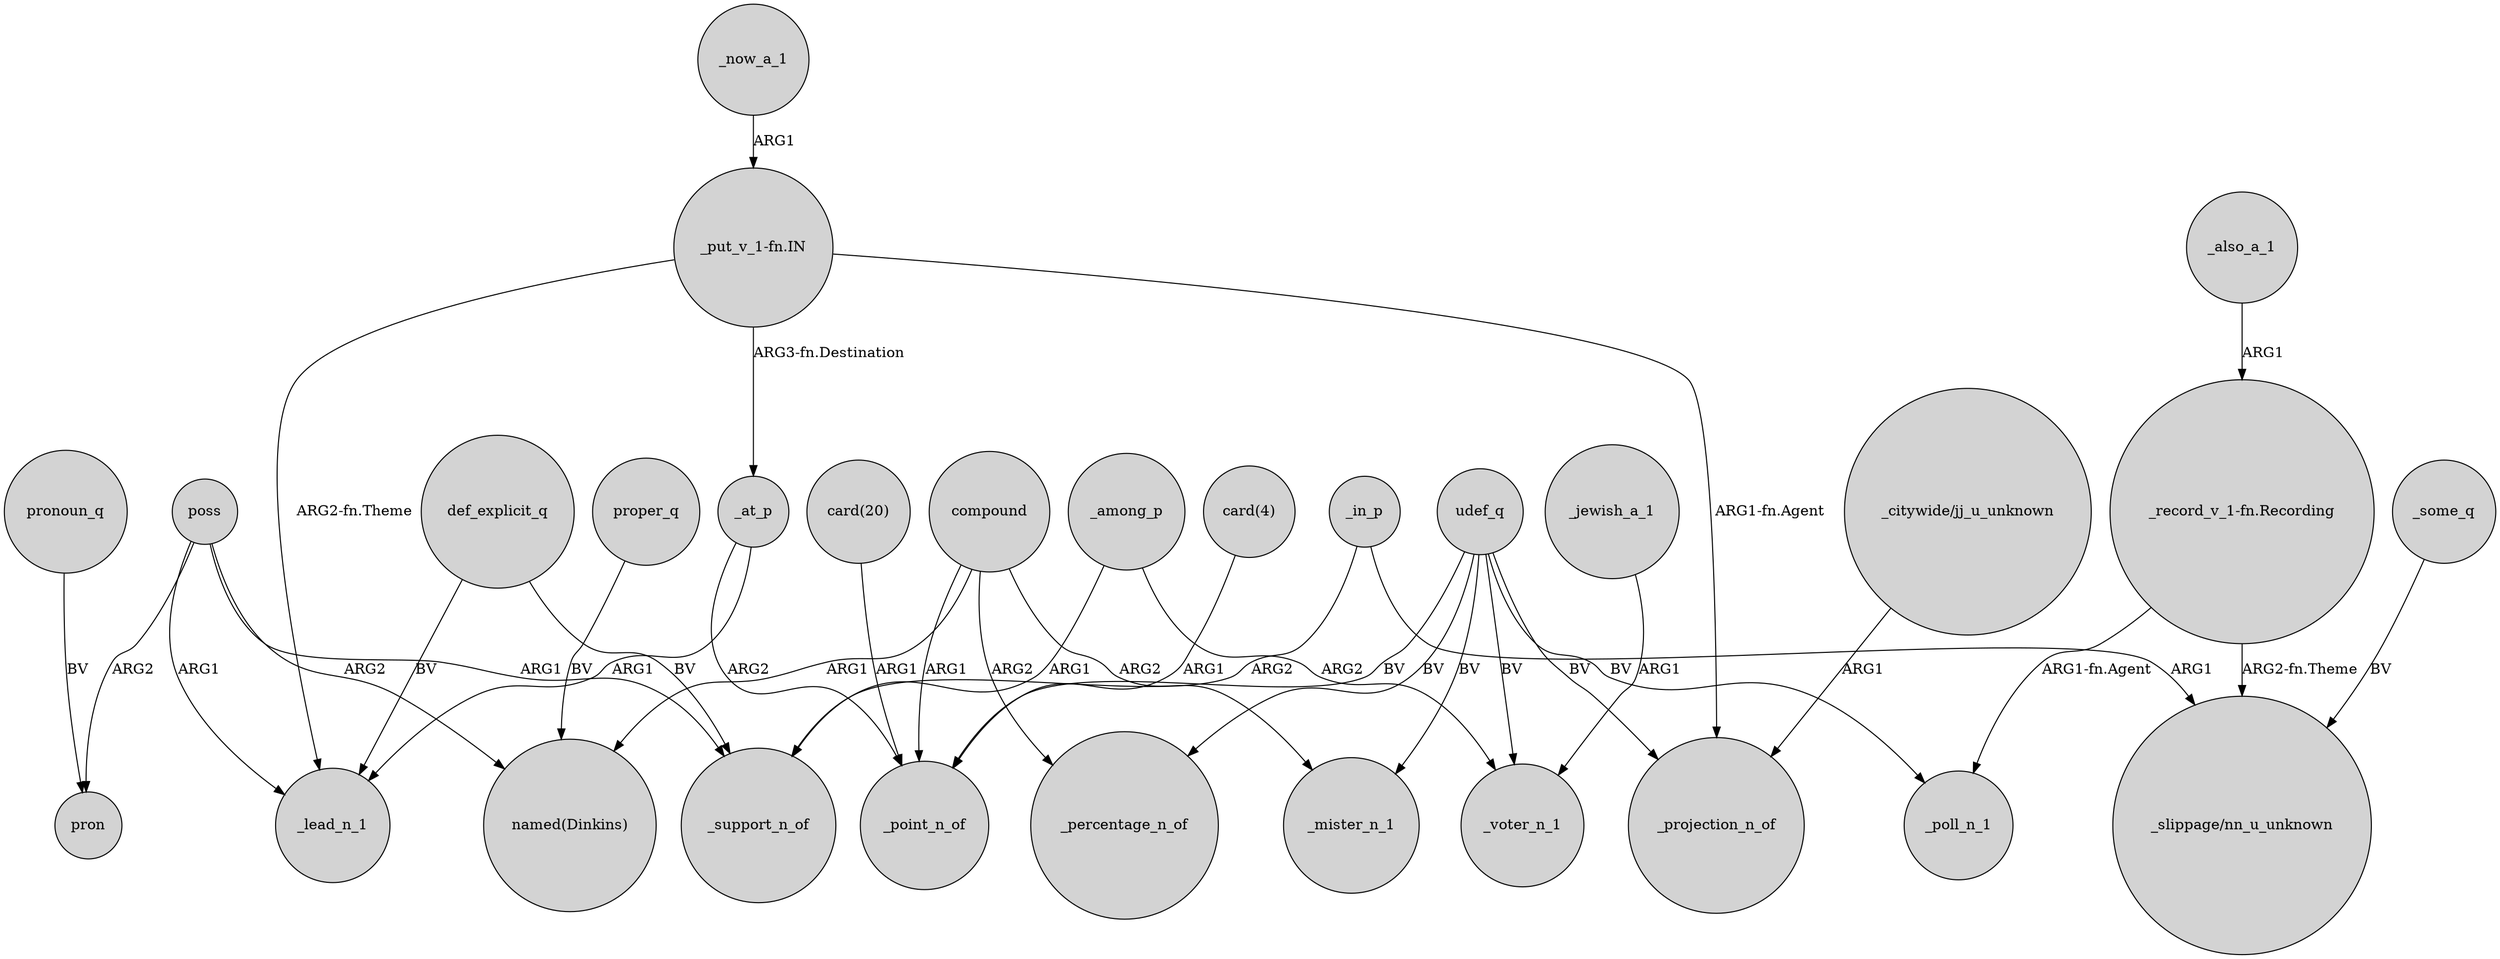 digraph {
	node [shape=circle style=filled]
	_among_p -> _support_n_of [label=ARG1]
	"card(20)" -> _point_n_of [label=ARG1]
	poss -> pron [label=ARG2]
	_among_p -> _voter_n_1 [label=ARG2]
	"_put_v_1-fn.IN" -> _at_p [label="ARG3-fn.Destination"]
	poss -> _support_n_of [label=ARG1]
	"_record_v_1-fn.Recording" -> _poll_n_1 [label="ARG1-fn.Agent"]
	compound -> _mister_n_1 [label=ARG2]
	compound -> _percentage_n_of [label=ARG2]
	udef_q -> _mister_n_1 [label=BV]
	_at_p -> _lead_n_1 [label=ARG1]
	_some_q -> "_slippage/nn_u_unknown" [label=BV]
	def_explicit_q -> _lead_n_1 [label=BV]
	"_put_v_1-fn.IN" -> _lead_n_1 [label="ARG2-fn.Theme"]
	"_put_v_1-fn.IN" -> _projection_n_of [label="ARG1-fn.Agent"]
	def_explicit_q -> _support_n_of [label=BV]
	compound -> "named(Dinkins)" [label=ARG1]
	pronoun_q -> pron [label=BV]
	compound -> _point_n_of [label=ARG1]
	"_citywide/jj_u_unknown" -> _projection_n_of [label=ARG1]
	udef_q -> _projection_n_of [label=BV]
	_jewish_a_1 -> _voter_n_1 [label=ARG1]
	_now_a_1 -> "_put_v_1-fn.IN" [label=ARG1]
	udef_q -> _voter_n_1 [label=BV]
	udef_q -> _percentage_n_of [label=BV]
	poss -> _lead_n_1 [label=ARG1]
	"_record_v_1-fn.Recording" -> "_slippage/nn_u_unknown" [label="ARG2-fn.Theme"]
	_at_p -> _point_n_of [label=ARG2]
	_in_p -> _support_n_of [label=ARG2]
	udef_q -> _poll_n_1 [label=BV]
	poss -> "named(Dinkins)" [label=ARG2]
	"card(4)" -> _point_n_of [label=ARG1]
	_also_a_1 -> "_record_v_1-fn.Recording" [label=ARG1]
	proper_q -> "named(Dinkins)" [label=BV]
	_in_p -> "_slippage/nn_u_unknown" [label=ARG1]
	udef_q -> _point_n_of [label=BV]
}
